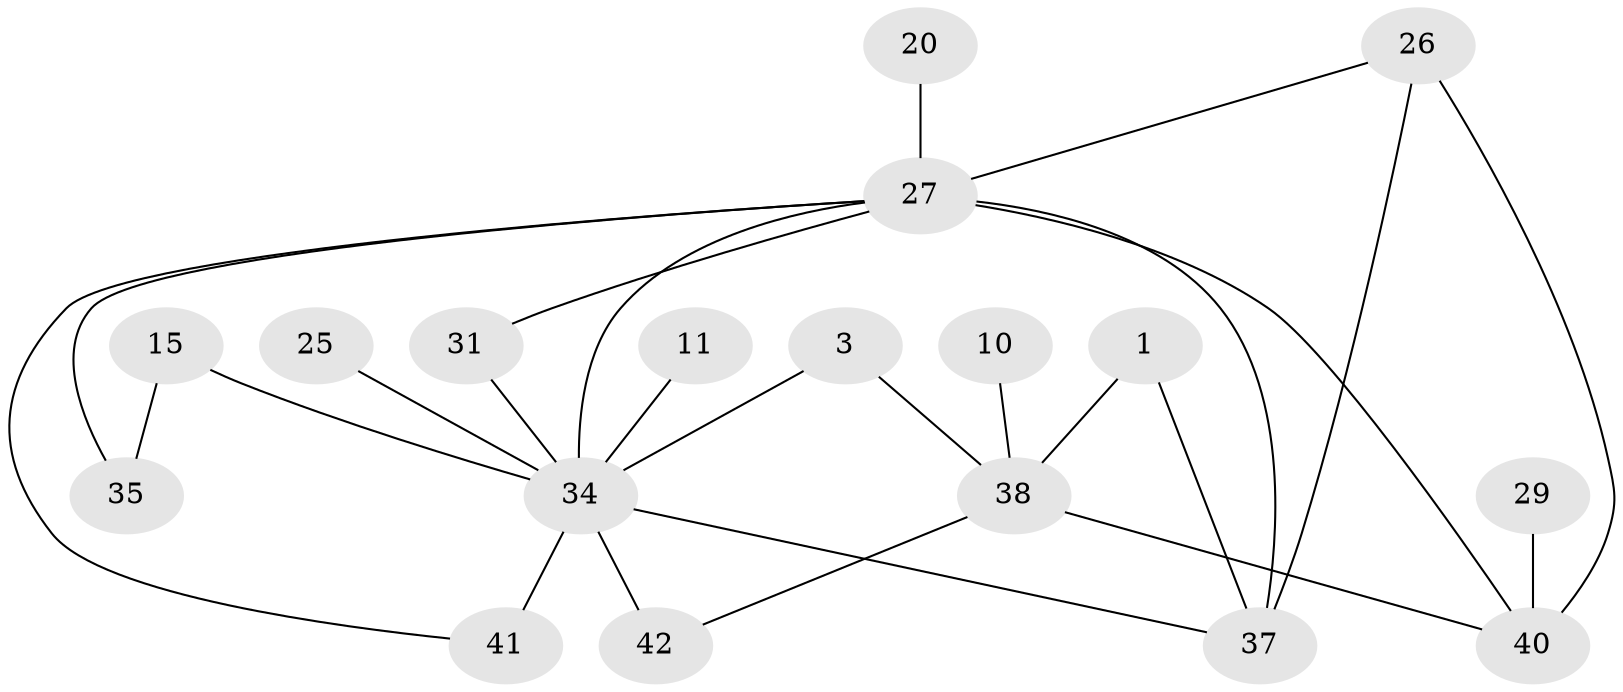 // original degree distribution, {2: 0.25874125874125875, 1: 0.26573426573426573, 3: 0.1958041958041958, 0: 0.14685314685314685, 4: 0.07692307692307693, 6: 0.013986013986013986, 5: 0.04195804195804196}
// Generated by graph-tools (version 1.1) at 2025/35/03/04/25 23:35:49]
// undirected, 18 vertices, 26 edges
graph export_dot {
  node [color=gray90,style=filled];
  1;
  3;
  10;
  11;
  15;
  20;
  25;
  26;
  27;
  29;
  31;
  34;
  35;
  37;
  38;
  40;
  41;
  42;
  1 -- 37 [weight=1.0];
  1 -- 38 [weight=1.0];
  3 -- 34 [weight=1.0];
  3 -- 38 [weight=1.0];
  10 -- 38 [weight=1.0];
  11 -- 34 [weight=2.0];
  15 -- 34 [weight=2.0];
  15 -- 35 [weight=1.0];
  20 -- 27 [weight=1.0];
  25 -- 34 [weight=1.0];
  26 -- 27 [weight=1.0];
  26 -- 37 [weight=1.0];
  26 -- 40 [weight=1.0];
  27 -- 31 [weight=1.0];
  27 -- 34 [weight=2.0];
  27 -- 35 [weight=1.0];
  27 -- 37 [weight=3.0];
  27 -- 40 [weight=1.0];
  27 -- 41 [weight=1.0];
  29 -- 40 [weight=3.0];
  31 -- 34 [weight=3.0];
  34 -- 37 [weight=2.0];
  34 -- 41 [weight=2.0];
  34 -- 42 [weight=2.0];
  38 -- 40 [weight=2.0];
  38 -- 42 [weight=1.0];
}
